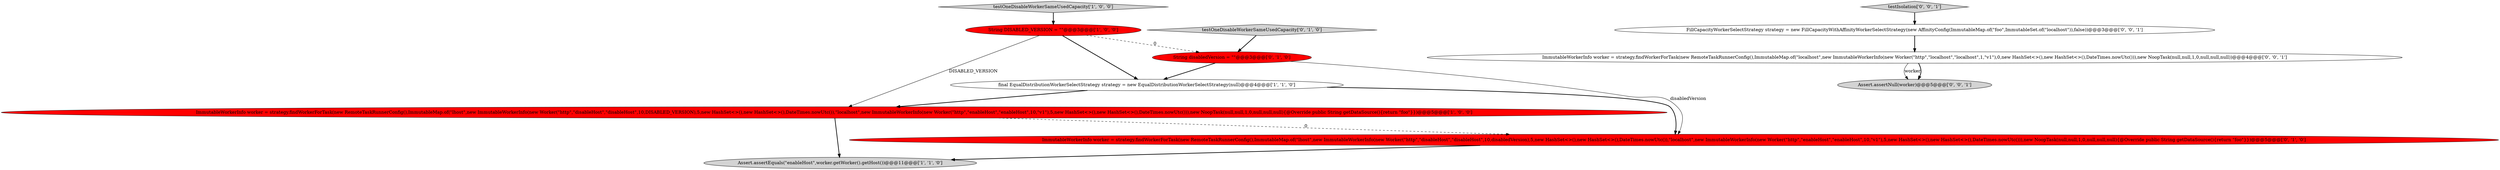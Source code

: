 digraph {
4 [style = filled, label = "String DISABLED_VERSION = \"\"@@@3@@@['1', '0', '0']", fillcolor = red, shape = ellipse image = "AAA1AAABBB1BBB"];
7 [style = filled, label = "testOneDisableWorkerSameUsedCapacity['0', '1', '0']", fillcolor = lightgray, shape = diamond image = "AAA0AAABBB2BBB"];
8 [style = filled, label = "ImmutableWorkerInfo worker = strategy.findWorkerForTask(new RemoteTaskRunnerConfig(),ImmutableMap.of(\"localhost\",new ImmutableWorkerInfo(new Worker(\"http\",\"localhost\",\"localhost\",1,\"v1\"),0,new HashSet<>(),new HashSet<>(),DateTimes.nowUtc())),new NoopTask(null,null,1,0,null,null,null))@@@4@@@['0', '0', '1']", fillcolor = white, shape = ellipse image = "AAA0AAABBB3BBB"];
11 [style = filled, label = "FillCapacityWorkerSelectStrategy strategy = new FillCapacityWithAffinityWorkerSelectStrategy(new AffinityConfig(ImmutableMap.of(\"foo\",ImmutableSet.of(\"localhost\")),false))@@@3@@@['0', '0', '1']", fillcolor = white, shape = ellipse image = "AAA0AAABBB3BBB"];
0 [style = filled, label = "final EqualDistributionWorkerSelectStrategy strategy = new EqualDistributionWorkerSelectStrategy(null)@@@4@@@['1', '1', '0']", fillcolor = white, shape = ellipse image = "AAA0AAABBB1BBB"];
3 [style = filled, label = "Assert.assertEquals(\"enableHost\",worker.getWorker().getHost())@@@11@@@['1', '1', '0']", fillcolor = lightgray, shape = ellipse image = "AAA0AAABBB1BBB"];
1 [style = filled, label = "testOneDisableWorkerSameUsedCapacity['1', '0', '0']", fillcolor = lightgray, shape = diamond image = "AAA0AAABBB1BBB"];
6 [style = filled, label = "String disabledVersion = \"\"@@@3@@@['0', '1', '0']", fillcolor = red, shape = ellipse image = "AAA1AAABBB2BBB"];
9 [style = filled, label = "Assert.assertNull(worker)@@@5@@@['0', '0', '1']", fillcolor = lightgray, shape = ellipse image = "AAA0AAABBB3BBB"];
5 [style = filled, label = "ImmutableWorkerInfo worker = strategy.findWorkerForTask(new RemoteTaskRunnerConfig(),ImmutableMap.of(\"lhost\",new ImmutableWorkerInfo(new Worker(\"http\",\"disableHost\",\"disableHost\",10,disabledVersion),5,new HashSet<>(),new HashSet<>(),DateTimes.nowUtc()),\"localhost\",new ImmutableWorkerInfo(new Worker(\"http\",\"enableHost\",\"enableHost\",10,\"v1\"),5,new HashSet<>(),new HashSet<>(),DateTimes.nowUtc())),new NoopTask(null,null,1,0,null,null,null){@Override public String getDataSource(){return \"foo\"}})@@@5@@@['0', '1', '0']", fillcolor = red, shape = ellipse image = "AAA1AAABBB2BBB"];
10 [style = filled, label = "testIsolation['0', '0', '1']", fillcolor = lightgray, shape = diamond image = "AAA0AAABBB3BBB"];
2 [style = filled, label = "ImmutableWorkerInfo worker = strategy.findWorkerForTask(new RemoteTaskRunnerConfig(),ImmutableMap.of(\"lhost\",new ImmutableWorkerInfo(new Worker(\"http\",\"disableHost\",\"disableHost\",10,DISABLED_VERSION),5,new HashSet<>(),new HashSet<>(),DateTimes.nowUtc()),\"localhost\",new ImmutableWorkerInfo(new Worker(\"http\",\"enableHost\",\"enableHost\",10,\"v1\"),5,new HashSet<>(),new HashSet<>(),DateTimes.nowUtc())),new NoopTask(null,null,1,0,null,null,null){@Override public String getDataSource(){return \"foo\"}})@@@5@@@['1', '0', '0']", fillcolor = red, shape = ellipse image = "AAA1AAABBB1BBB"];
5->3 [style = bold, label=""];
11->8 [style = bold, label=""];
4->2 [style = solid, label="DISABLED_VERSION"];
2->5 [style = dashed, label="0"];
1->4 [style = bold, label=""];
6->0 [style = bold, label=""];
7->6 [style = bold, label=""];
6->5 [style = solid, label="disabledVersion"];
4->6 [style = dashed, label="0"];
8->9 [style = solid, label="worker"];
0->5 [style = bold, label=""];
2->3 [style = bold, label=""];
4->0 [style = bold, label=""];
0->2 [style = bold, label=""];
8->9 [style = bold, label=""];
10->11 [style = bold, label=""];
}
